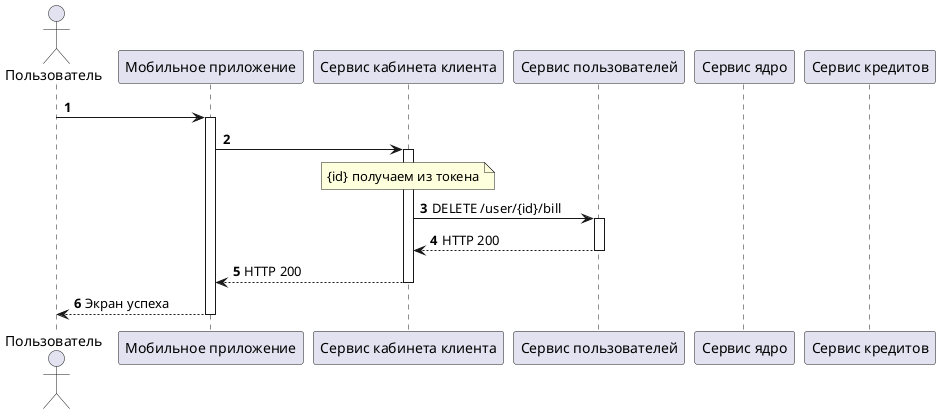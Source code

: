 @startuml
'https://plantuml.com/sequence-diagram

autonumber

actor "Пользователь" as User
participant "Мобильное приложение" as MobileApp
participant "Сервис кабинета клиента" as ClientService
participant "Сервис пользователей" as UserService
participant "Сервис ядро" as CoreService
participant "Сервис кредитов" as LoanService

User -> MobileApp
activate MobileApp

    MobileApp -> ClientService
    activate ClientService

        note over ClientService
        {id} получаем из токена
        end note

        ClientService -> UserService: DELETE /user/{id}/bill
        activate UserService
        return HTTP 200
    return HTTP 200
return Экран успеха

@enduml